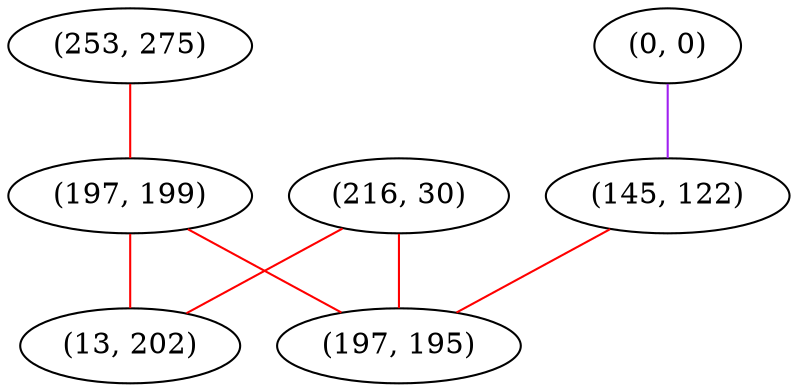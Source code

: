 graph "" {
"(216, 30)";
"(0, 0)";
"(253, 275)";
"(197, 199)";
"(145, 122)";
"(13, 202)";
"(197, 195)";
"(216, 30)" -- "(13, 202)"  [color=red, key=0, weight=1];
"(216, 30)" -- "(197, 195)"  [color=red, key=0, weight=1];
"(0, 0)" -- "(145, 122)"  [color=purple, key=0, weight=4];
"(253, 275)" -- "(197, 199)"  [color=red, key=0, weight=1];
"(197, 199)" -- "(13, 202)"  [color=red, key=0, weight=1];
"(197, 199)" -- "(197, 195)"  [color=red, key=0, weight=1];
"(145, 122)" -- "(197, 195)"  [color=red, key=0, weight=1];
}
